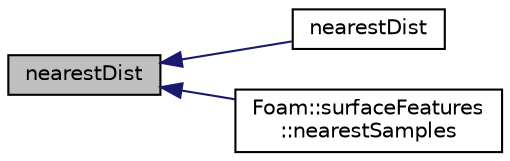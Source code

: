 digraph "nearestDist"
{
  bgcolor="transparent";
  edge [fontname="Helvetica",fontsize="10",labelfontname="Helvetica",labelfontsize="10"];
  node [fontname="Helvetica",fontsize="10",shape=record];
  rankdir="LR";
  Node1 [label="nearestDist",height=0.2,width=0.4,color="black", fillcolor="grey75", style="filled" fontcolor="black"];
  Node1 -> Node2 [dir="back",color="midnightblue",fontsize="10",style="solid",fontname="Helvetica"];
  Node2 [label="nearestDist",height=0.2,width=0.4,color="black",URL="$classFoam_1_1line.html#a946d25c431b2db77bcc7c5e09e60fc87"];
  Node1 -> Node3 [dir="back",color="midnightblue",fontsize="10",style="solid",fontname="Helvetica"];
  Node3 [label="Foam::surfaceFeatures\l::nearestSamples",height=0.2,width=0.4,color="black",URL="$classFoam_1_1surfaceFeatures.html#a24bd0a4e839c5c085b4d056e900b8073",tooltip="Find nearest sample for regularly sampled points along. "];
}
